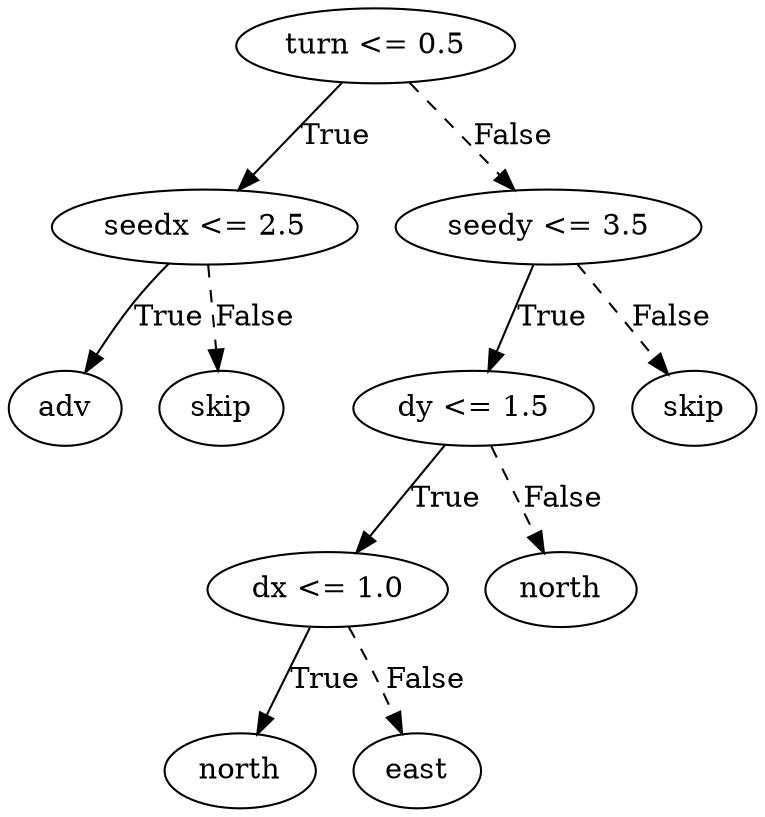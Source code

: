 digraph {
0 [label="turn <= 0.5"];
1 [label="seedx <= 2.5"];
2 [label="adv"];
1 -> 2 [label="True"];
3 [label="skip"];
1 -> 3 [style="dashed", label="False"];
0 -> 1 [label="True"];
4 [label="seedy <= 3.5"];
5 [label="dy <= 1.5"];
6 [label="dx <= 1.0"];
7 [label="north"];
6 -> 7 [label="True"];
8 [label="east"];
6 -> 8 [style="dashed", label="False"];
5 -> 6 [label="True"];
9 [label="north"];
5 -> 9 [style="dashed", label="False"];
4 -> 5 [label="True"];
10 [label="skip"];
4 -> 10 [style="dashed", label="False"];
0 -> 4 [style="dashed", label="False"];

}